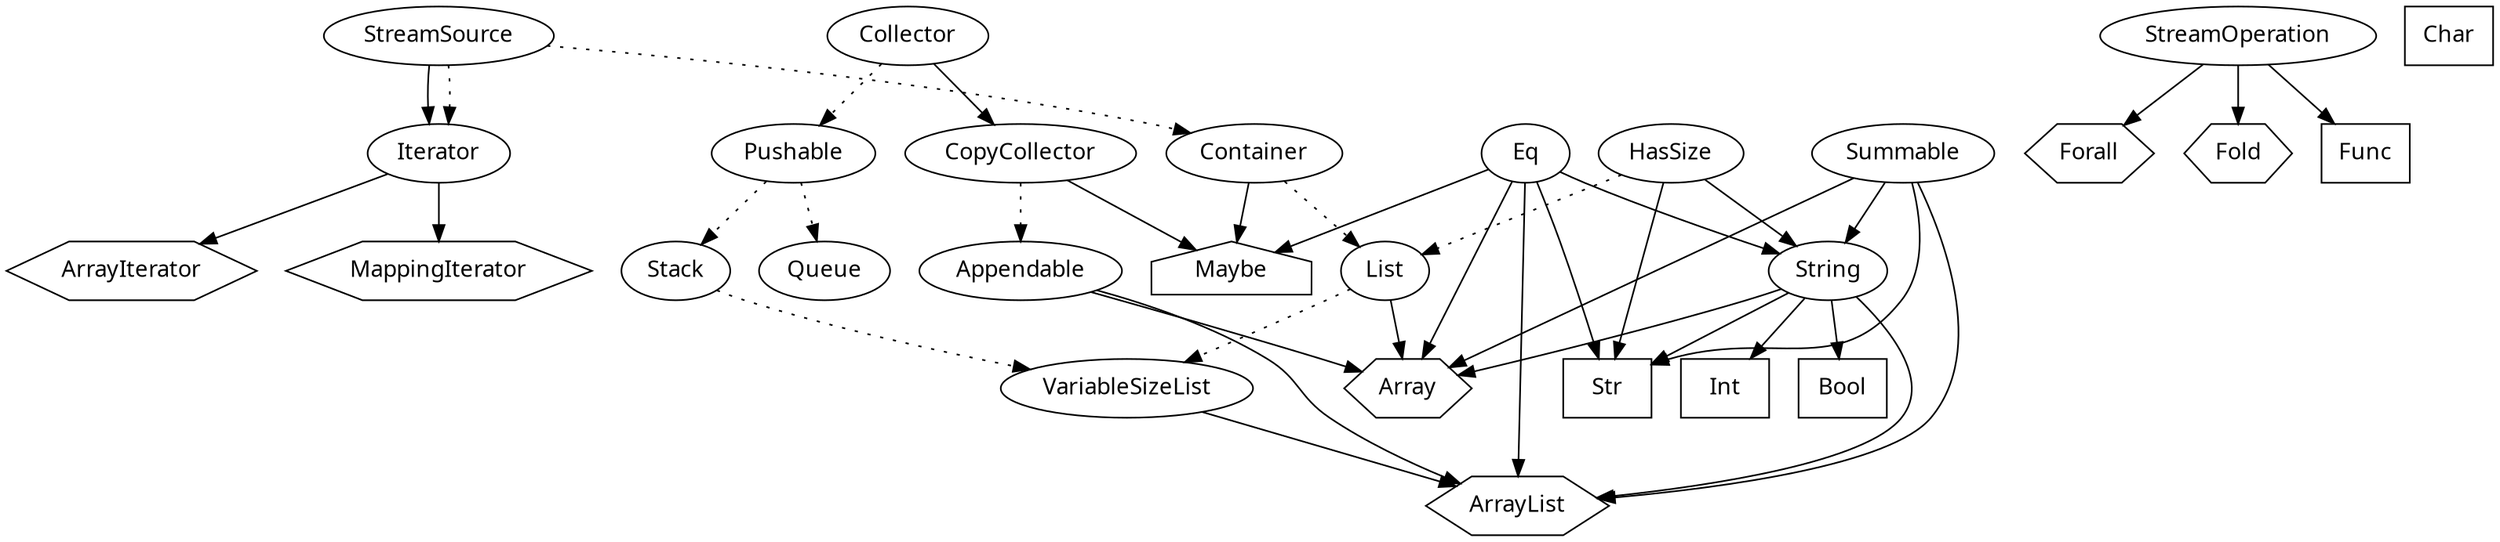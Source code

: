digraph G {
    node [fontname="sans-serif"]
    // Models
    String [shape="oval"]
    HasSize [shape="oval"]
    Container [shape="oval", group="collections"]
    List [shape="oval", group="collections"]
    VariableSizeList [shape="oval", group="collections"]
    Stack [shape="oval", group="collections"]
    Queue [shape="oval", group="collections"]
    Appendable [shape="oval", group="collectors"]
    Pushable [shape="oval", group="collectors"]
    Summable [shape="oval", group="collections"]
    
    StreamSource [shape="oval", group="pipes"]
    StreamOperation [shape="oval", group="pipes"]
    Collector [shape="oval", group="collectors"]
    CopyCollector [shape="oval", group="collectors"]
    Iterator [shape="oval", group="iterators"]
    
    // Structs
    /**/ArrayList [shape="hexagon", group="collections"]
    /**/Array [shape="hexagon", group="collections"]
    /**/ArrayIterator [shape="hexagon", group="iterators"]
    /**/MappingIterator [shape="hexagon", group="iterators"]
    /**/Forall [shape="hexagon", group="pipes"]
    /**/Fold [shape="hexagon", group="pipes"]
    
    // Enums
    /**/Maybe [shape="house", group="collections"]
    
    // Primitive types
    /**/Str [shape="box", group="primitives"]
    /**/Int [shape="box", group="primitives"]
    /**/Bool [shape="box", group="primitives"]
    /**/Char [shape="box", group="primitives"]
    /**/Func [shape="box", group="primitives"]
    
    /**/String -> Int
    /**/String -> Bool
    /**/String -> Str
    /**/String -> Array
    /**/String -> ArrayList
    
    /**/HasSize -> Str
    HasSize -> String
    //+HasSize -> Array
    //+HasSize -> ArrayList
    
    /**/Eq -> Str
    Eq -> String
    /**/Eq -> Array
    /**/Eq -> ArrayList
    /**/Eq -> Maybe
    
    StreamSource -> Container [style=dotted]
    //+Container -> Array
    //+Container -> ArrayList
    /**/Container -> Maybe
    
    HasSize -> List [style=dotted]
    Container -> List [style=dotted]
    /**/List -> Array
    //+List -> ArrayList
    
    List -> VariableSizeList [style=dotted]
    Stack -> VariableSizeList [style=dotted]
    /**/VariableSizeList -> ArrayList
    
    Pushable -> Stack [style=dotted]
    //+Stack -> ArrayList
    
    Pushable -> Queue [style=dotted]
    
    //+StreamSource -> Maybe
    //+StreamSource -> Array
    //+StreamSource -> ArrayList
    StreamSource -> Iterator
    //+StreamSource -> ArrayIterator
    //+StreamSource -> MappingIterator
    
    /**/StreamOperation -> Func
    /**/StreamOperation -> Fold
    /**/StreamOperation -> Forall
    
    /**/Summable -> Str
    Summable -> String
    /**/Summable -> Array
    /**/Summable -> ArrayList
    
    CopyCollector -> Appendable [style=dotted]
    /**/Appendable -> Array
    /**/Appendable -> ArrayList
    
    //+CopyCollector -> Array
    //+CopyCollector -> ArrayList
    CopyCollector -> Maybe
    
    Collector -> Pushable [style=dotted]
    //+Pushable -> ArrayList
    
    //+Collector -> ArrayList
    Collector -> CopyCollector
    
    StreamSource -> Iterator [style=dotted]
    /**/Iterator -> ArrayIterator
    /**/Iterator -> MappingIterator
}
